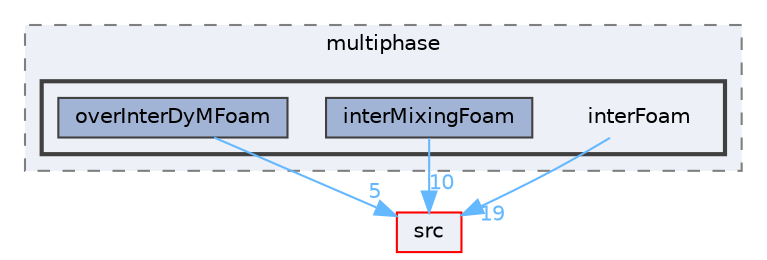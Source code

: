 digraph "applications/solvers/multiphase/interFoam"
{
 // LATEX_PDF_SIZE
  bgcolor="transparent";
  edge [fontname=Helvetica,fontsize=10,labelfontname=Helvetica,labelfontsize=10];
  node [fontname=Helvetica,fontsize=10,shape=box,height=0.2,width=0.4];
  compound=true
  subgraph clusterdir_d62a5a20700de1cb9696e405d497a576 {
    graph [ bgcolor="#edf0f7", pencolor="grey50", label="multiphase", fontname=Helvetica,fontsize=10 style="filled,dashed", URL="dir_d62a5a20700de1cb9696e405d497a576.html",tooltip=""]
  subgraph clusterdir_6cbc35a456677982ef0a79ee58fc4be3 {
    graph [ bgcolor="#edf0f7", pencolor="grey25", label="", fontname=Helvetica,fontsize=10 style="filled,bold", URL="dir_6cbc35a456677982ef0a79ee58fc4be3.html",tooltip=""]
    dir_6cbc35a456677982ef0a79ee58fc4be3 [shape=plaintext, label="interFoam"];
  dir_011fa2c206d871c34274e95e94b6d3f0 [label="interMixingFoam", fillcolor="#a2b4d6", color="grey25", style="filled", URL="dir_011fa2c206d871c34274e95e94b6d3f0.html",tooltip=""];
  dir_4a67e2eaf8bc7d98692c94b309ea8c1f [label="overInterDyMFoam", fillcolor="#a2b4d6", color="grey25", style="filled", URL="dir_4a67e2eaf8bc7d98692c94b309ea8c1f.html",tooltip=""];
  }
  }
  dir_68267d1309a1af8e8297ef4c3efbcdba [label="src", fillcolor="#edf0f7", color="red", style="filled", URL="dir_68267d1309a1af8e8297ef4c3efbcdba.html",tooltip=""];
  dir_6cbc35a456677982ef0a79ee58fc4be3->dir_68267d1309a1af8e8297ef4c3efbcdba [headlabel="19", labeldistance=1.5 headhref="dir_001911_003729.html" href="dir_001911_003729.html" color="steelblue1" fontcolor="steelblue1"];
  dir_011fa2c206d871c34274e95e94b6d3f0->dir_68267d1309a1af8e8297ef4c3efbcdba [headlabel="10", labeldistance=1.5 headhref="dir_001914_003729.html" href="dir_001914_003729.html" color="steelblue1" fontcolor="steelblue1"];
  dir_4a67e2eaf8bc7d98692c94b309ea8c1f->dir_68267d1309a1af8e8297ef4c3efbcdba [headlabel="5", labeldistance=1.5 headhref="dir_002745_003729.html" href="dir_002745_003729.html" color="steelblue1" fontcolor="steelblue1"];
}
